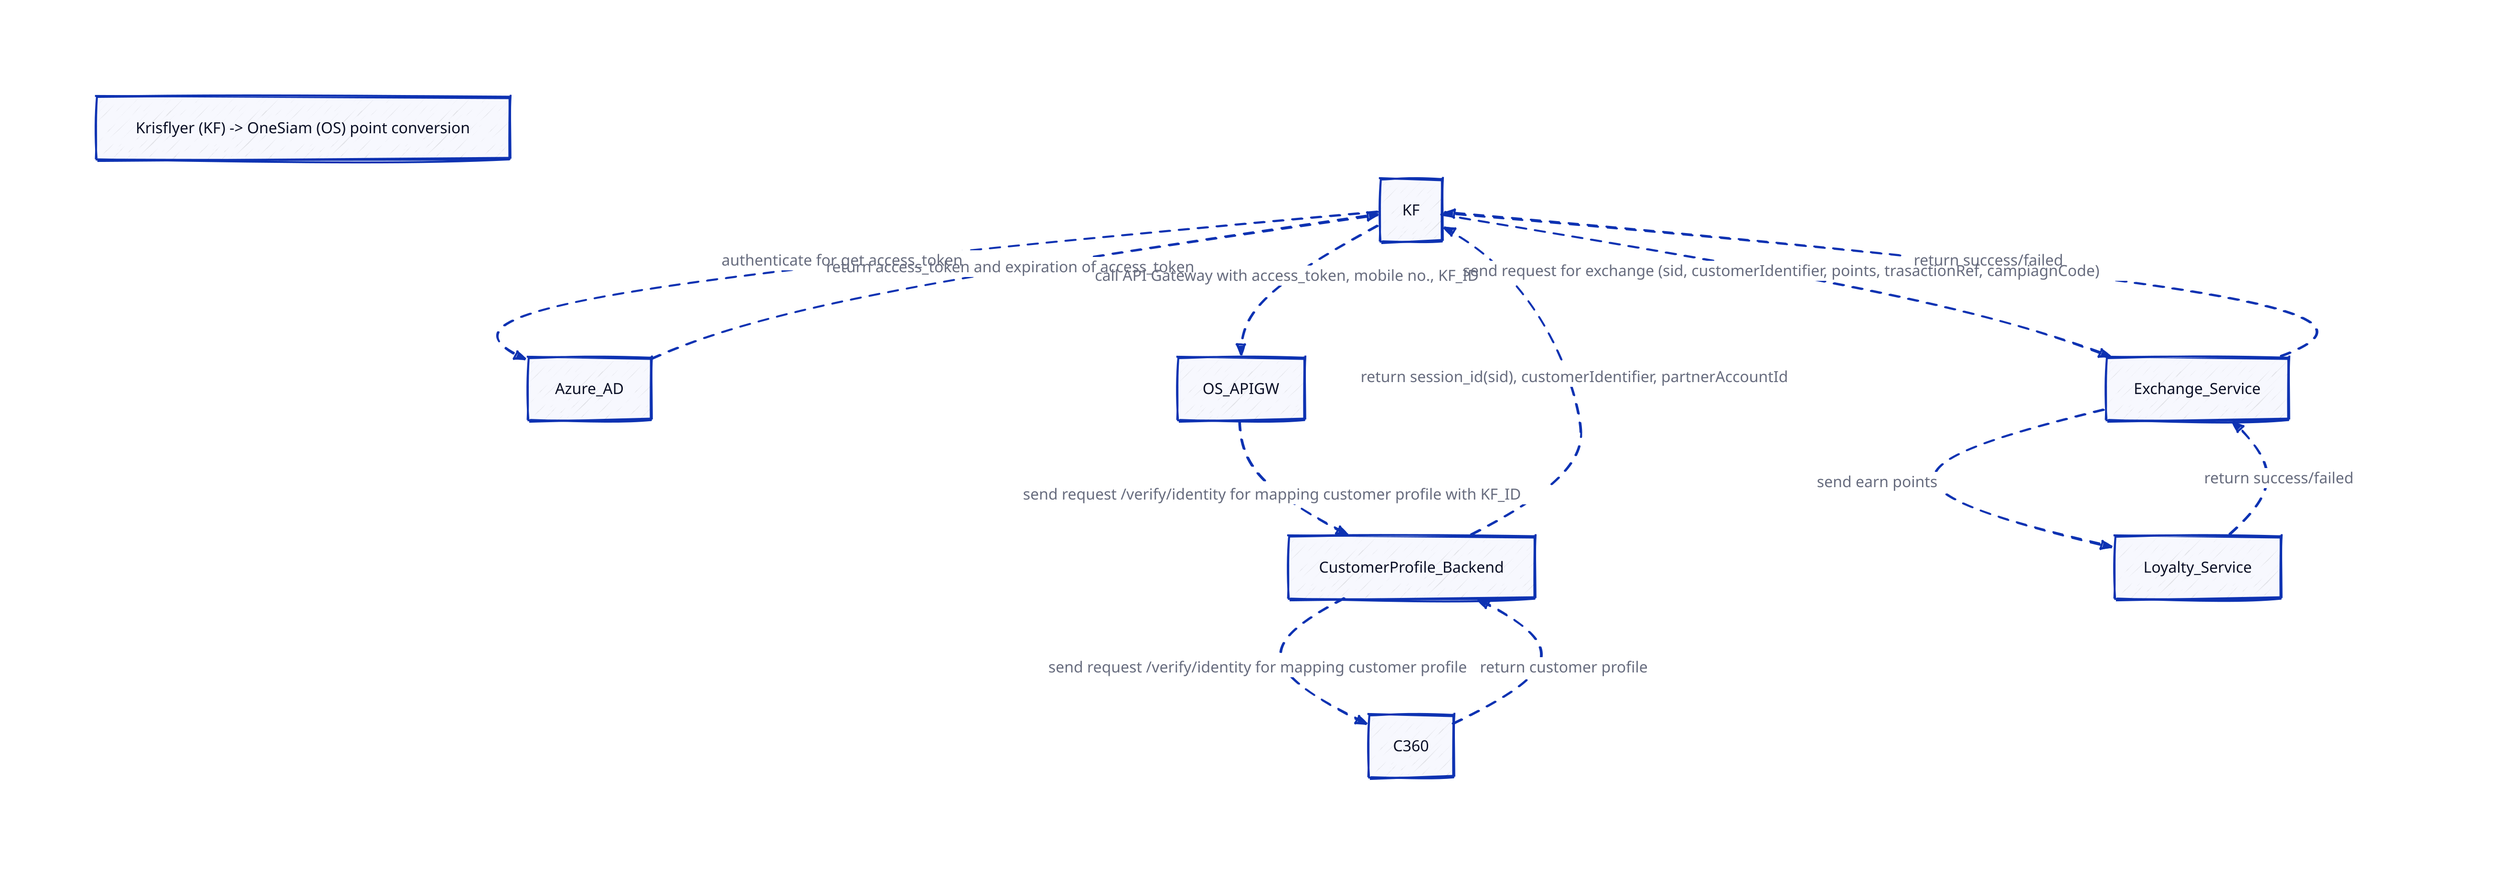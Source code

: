title: Krisflyer (KF) -> OneSiam (OS) point conversion {near: top-left}
direction: down
vars: {
  d2-config: {
    sketch: true
    layout-engine: elk
    center: true
  }
}

KF -> Azure_AD: authenticate for get access_token {style.animated: true}
Azure_AD -> KF: return access_token and expiration of access_token {style.animated: true}

KF -> OS_APIGW: call API Gateway with access_token, mobile no., KF_ID {style.animated: true}
OS_APIGW -> CustomerProfile_Backend: send request /verify/identity for mapping customer profile with KF_ID {style.animated: true}
CustomerProfile_Backend -> C360: send request /verify/identity for mapping customer profile {style.animated: true}
C360 -> CustomerProfile_Backend: return customer profile {style.animated: true}
CustomerProfile_Backend -> KF: return session_id(sid), customerIdentifier, partnerAccountId {style.animated: true}

KF -> Exchange_Service: send request for exchange (sid, customerIdentifier, points, trasactionRef, campiagnCode) {style.animated: true}
Exchange_Service -> Loyalty_Service: send earn points {style.animated: true}
Loyalty_Service -> Exchange_Service: return success/failed {style.animated: true}
Exchange_Service -> KF: return success/failed {style.animated: true}

